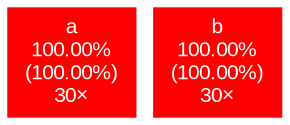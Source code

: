 digraph {
	graph [fontname=Arial, nodesep=0.125, ranksep=0.25];
	node [fontcolor=white, fontname=Arial, height=0, shape=box, style=filled, width=0];
	edge [fontname=Arial];
	1 [color="#ff0000", fontcolor="#ffffff", fontsize="10.00", label="a\n100.00%\n(100.00%)\n30×"];
	2 [color="#ff0000", fontcolor="#ffffff", fontsize="10.00", label="b\n100.00%\n(100.00%)\n30×"];
}
